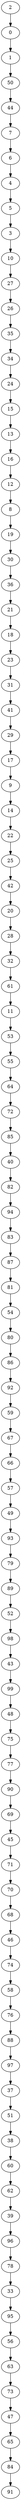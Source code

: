 digraph {
  0;
  1;
  2;
  3;
  4;
  5;
  6;
  7;
  8;
  9;
  10;
  11;
  12;
  13;
  14;
  15;
  16;
  17;
  18;
  19;
  20;
  21;
  22;
  23;
  24;
  25;
  26;
  27;
  28;
  29;
  30;
  31;
  32;
  33;
  34;
  35;
  36;
  37;
  38;
  39;
  40;
  41;
  42;
  43;
  44;
  45;
  46;
  47;
  48;
  49;
  50;
  51;
  52;
  53;
  54;
  55;
  56;
  57;
  58;
  59;
  60;
  61;
  62;
  63;
  64;
  65;
  66;
  67;
  68;
  69;
  70;
  71;
  72;
  73;
  74;
  75;
  76;
  77;
  78;
  79;
  80;
  81;
  82;
  83;
  84;
  85;
  86;
  87;
  88;
  89;
  90;
  91;
  92;
  93;
  94;
  95;
  96;
  97;
  98;
  99;
  2 -> 0;
  0 -> 1;
  1 -> 50;
  50 -> 44;
  44 -> 7;
  7 -> 6;
  6 -> 4;
  4 -> 5;
  5 -> 3;
  3 -> 10;
  10 -> 27;
  27 -> 26;
  26 -> 35;
  35 -> 34;
  34 -> 24;
  24 -> 15;
  15 -> 13;
  13 -> 16;
  16 -> 12;
  12 -> 8;
  8 -> 19;
  19 -> 30;
  30 -> 36;
  36 -> 21;
  21 -> 18;
  18 -> 23;
  23 -> 31;
  31 -> 41;
  41 -> 29;
  29 -> 17;
  17 -> 9;
  9 -> 14;
  14 -> 22;
  22 -> 25;
  25 -> 42;
  42 -> 20;
  20 -> 28;
  28 -> 32;
  32 -> 61;
  61 -> 11;
  11 -> 53;
  53 -> 55;
  55 -> 64;
  64 -> 72;
  72 -> 85;
  85 -> 40;
  40 -> 82;
  82 -> 94;
  94 -> 83;
  83 -> 87;
  87 -> 81;
  81 -> 54;
  54 -> 80;
  80 -> 86;
  86 -> 92;
  92 -> 59;
  59 -> 67;
  67 -> 66;
  66 -> 57;
  57 -> 49;
  49 -> 93;
  93 -> 79;
  79 -> 89;
  89 -> 52;
  52 -> 98;
  98 -> 43;
  43 -> 99;
  99 -> 48;
  48 -> 75;
  75 -> 77;
  77 -> 90;
  90 -> 69;
  69 -> 45;
  45 -> 71;
  71 -> 70;
  70 -> 68;
  68 -> 46;
  46 -> 74;
  74 -> 58;
  58 -> 76;
  76 -> 88;
  88 -> 97;
  97 -> 37;
  37 -> 51;
  51 -> 38;
  38 -> 60;
  60 -> 62;
  62 -> 39;
  39 -> 96;
  96 -> 78;
  78 -> 33;
  33 -> 95;
  95 -> 56;
  56 -> 63;
  63 -> 73;
  73 -> 47;
  47 -> 65;
  65 -> 84;
  84 -> 91;
}